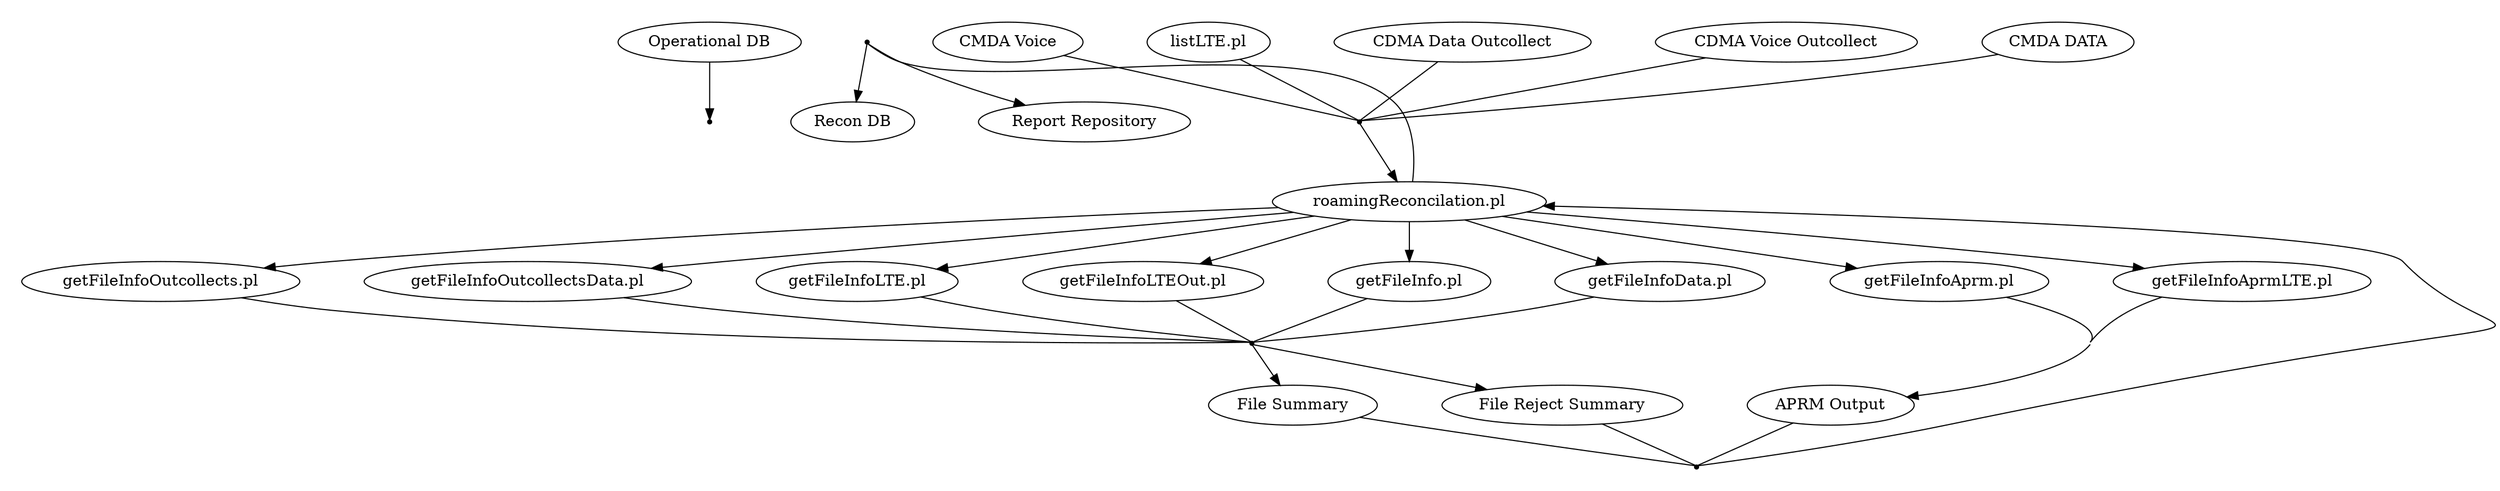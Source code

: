 
digraph BI {
	graph [splines=true nodesep=0.8 overlap=false decorate=true style=bold concentrate=true];

	subgraph cluster_2 {
		color="#FFFFFF";
			rankdir=LR;	
	"roamingReconcilation.pl" -> "getFileInfo.pl";
	"roamingReconcilation.pl" -> "getFileInfoData.pl";
	"roamingReconcilation.pl" -> "getFileInfoOutcollects.pl";
	"roamingReconcilation.pl" -> "getFileInfoOutcollectsData.pl";
	"roamingReconcilation.pl" -> "getFileInfoLTE.pl";
	"roamingReconcilation.pl" -> "getFileInfoLTEOut.pl";
	"roamingReconcilation.pl" -> "getFileInfoAprm.pl";
	"roamingReconcilation.pl" -> "getFileInfoAprmLTE.pl";

}




subgraph cluster_3 {
	color="#FFFFFF";
	1 [shape=point]
	"listLTE.pl"  -> "1"[arrowhead="none"];
	"CMDA Voice" ->  "1"[arrowhead="none"];
	"CMDA DATA" ->  "1"[arrowhead="none"];
	"CDMA Voice Outcollect" -> "1"[arrowhead="none"];
	"CDMA Data Outcollect" -> "1"[arrowhead="none"];
	"1"  -> "roamingReconcilation.pl" ;
	        4 [shape=point]
	5 [shape=point]
	"roamingReconcilation.pl" -> "4"[arrowhead="none"];
	"4" -> "Recon DB";
	"4" -> "Report Repository";	
	"Operational DB" -> "5"
	
}

subgraph cluster_4 {
	color="#FFFFFF";
        2 [shape=point]

	"2" -> "File Summary";
	"2" -> "File Reject Summary";
	
	3 [shape=point]
	"3" ->  "roamingReconcilation.pl";
	"File Summary"  -> "3"[arrowhead="none"];
	"File Reject Summary" -> "3"[arrowhead="none"];
	"APRM Output"  -> "3"[arrowhead="none"];


}

/*
subgraph cluster_4 {
	color="#FFFFFF";
        4 [shape=point]
	5 [shape=point]
	"roamingReconcilation.pl" -> "4"[arrowhead="none"];
	"4" -> "Recon DB";
	"4" -> "Report Repository";	
	"Operational DB" -> "5"
	
}
*/
        4 [shape=point]
	"getFileInfoAprmLTE.pl" -> "APRM Output";
	"getFileInfoAprm.pl" -> "APRM Output";
	"getFileInfo.pl" -> "2"[arrowhead="none"];
	"getFileInfoData.pl" -> "2"[arrowhead="none"];
	"getFileInfoOutcollects.pl" -> "2"[arrowhead="none"];
	"getFileInfoLTE.pl" -> "2"[arrowhead="none"];
	"getFileInfoLTEOut.pl" -> "2"[arrowhead="none"];
	"getFileInfoOutcollectsData.pl" -> "2"[arrowhead="none"];

}
